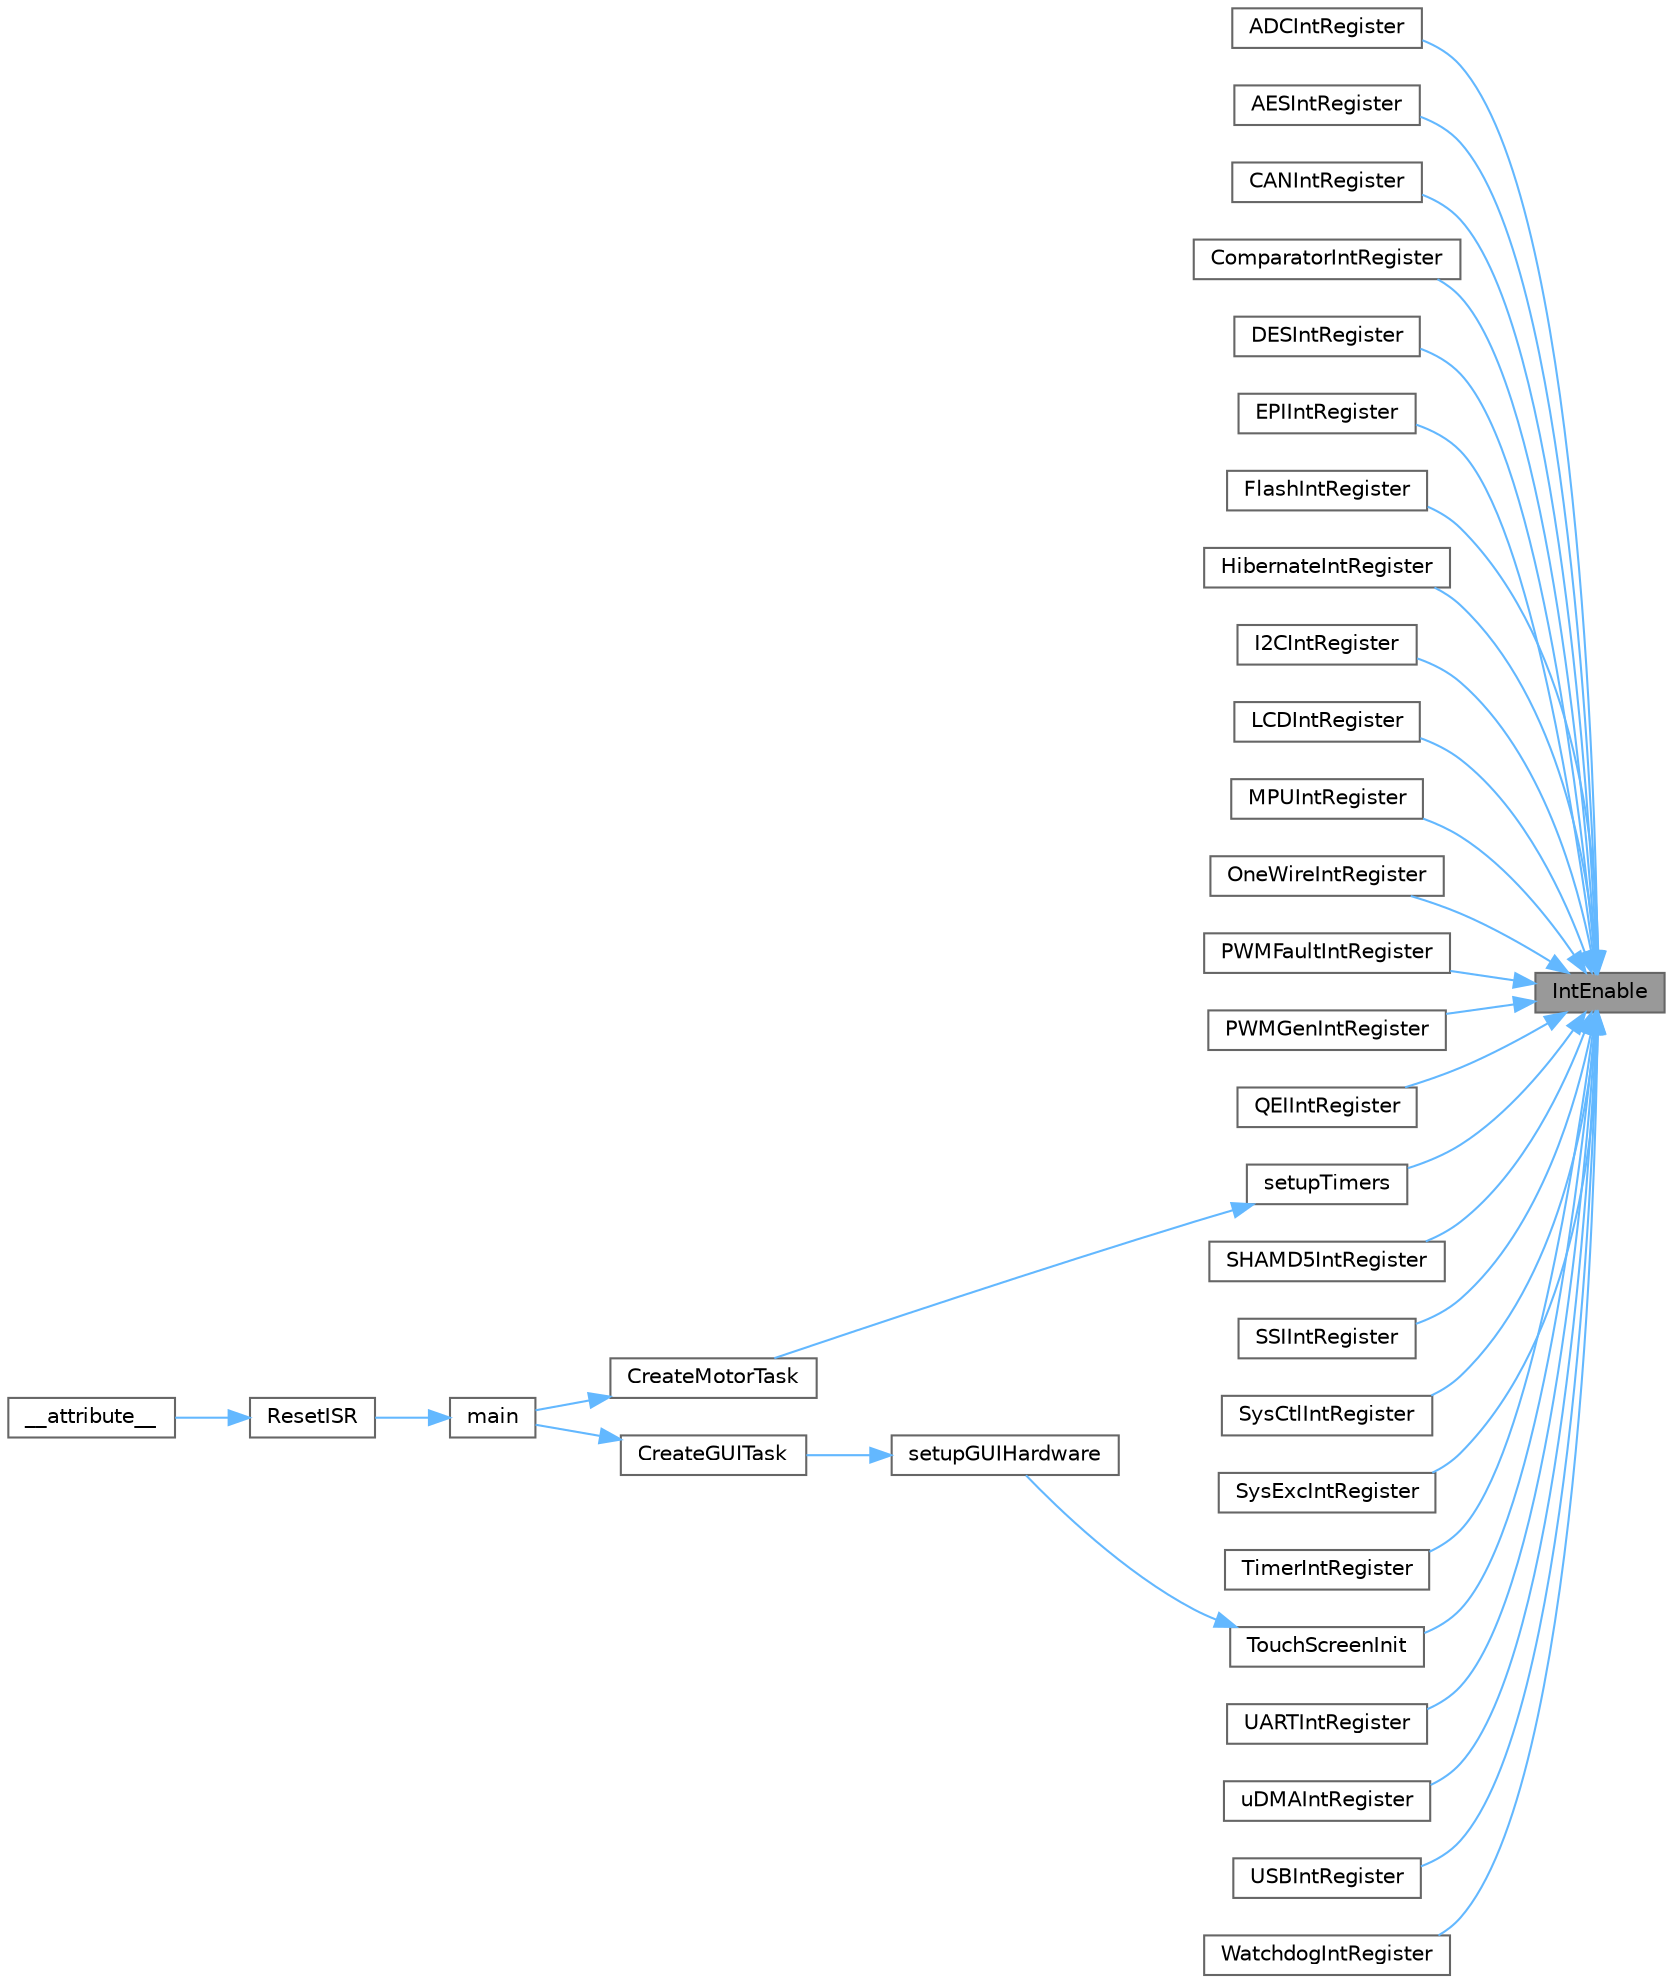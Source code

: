 digraph "IntEnable"
{
 // LATEX_PDF_SIZE
  bgcolor="transparent";
  edge [fontname=Helvetica,fontsize=10,labelfontname=Helvetica,labelfontsize=10];
  node [fontname=Helvetica,fontsize=10,shape=box,height=0.2,width=0.4];
  rankdir="RL";
  Node1 [id="Node000001",label="IntEnable",height=0.2,width=0.4,color="gray40", fillcolor="grey60", style="filled", fontcolor="black",tooltip=" "];
  Node1 -> Node2 [id="edge1_Node000001_Node000002",dir="back",color="steelblue1",style="solid",tooltip=" "];
  Node2 [id="Node000002",label="ADCIntRegister",height=0.2,width=0.4,color="grey40", fillcolor="white", style="filled",URL="$group__adc__api.html#gaf1483d72bc3c85d239b21eaa07d41e93",tooltip=" "];
  Node1 -> Node3 [id="edge2_Node000001_Node000003",dir="back",color="steelblue1",style="solid",tooltip=" "];
  Node3 [id="Node000003",label="AESIntRegister",height=0.2,width=0.4,color="grey40", fillcolor="white", style="filled",URL="$group__aes__api.html#ga99b80df7ba8623ba6203ff8d034dedbf",tooltip=" "];
  Node1 -> Node4 [id="edge3_Node000001_Node000004",dir="back",color="steelblue1",style="solid",tooltip=" "];
  Node4 [id="Node000004",label="CANIntRegister",height=0.2,width=0.4,color="grey40", fillcolor="white", style="filled",URL="$group__can__api.html#ga922cb343caeba31e3fff78a0e4d19d9b",tooltip=" "];
  Node1 -> Node5 [id="edge4_Node000001_Node000005",dir="back",color="steelblue1",style="solid",tooltip=" "];
  Node5 [id="Node000005",label="ComparatorIntRegister",height=0.2,width=0.4,color="grey40", fillcolor="white", style="filled",URL="$group__comp__api.html#gafcdc39f74f8e19ad43a7538610658052",tooltip=" "];
  Node1 -> Node6 [id="edge5_Node000001_Node000006",dir="back",color="steelblue1",style="solid",tooltip=" "];
  Node6 [id="Node000006",label="DESIntRegister",height=0.2,width=0.4,color="grey40", fillcolor="white", style="filled",URL="$group__des__api.html#ga6e60ca0b3f52903602f68d0cb6f11a9d",tooltip=" "];
  Node1 -> Node7 [id="edge6_Node000001_Node000007",dir="back",color="steelblue1",style="solid",tooltip=" "];
  Node7 [id="Node000007",label="EPIIntRegister",height=0.2,width=0.4,color="grey40", fillcolor="white", style="filled",URL="$group__epi__api.html#ga4b2d512849c4f92fc15196d62ff30bd2",tooltip=" "];
  Node1 -> Node8 [id="edge7_Node000001_Node000008",dir="back",color="steelblue1",style="solid",tooltip=" "];
  Node8 [id="Node000008",label="FlashIntRegister",height=0.2,width=0.4,color="grey40", fillcolor="white", style="filled",URL="$group__flash__api.html#gadc9618455a71ab80e02dd0139a30767b",tooltip=" "];
  Node1 -> Node9 [id="edge8_Node000001_Node000009",dir="back",color="steelblue1",style="solid",tooltip=" "];
  Node9 [id="Node000009",label="HibernateIntRegister",height=0.2,width=0.4,color="grey40", fillcolor="white", style="filled",URL="$group__hibernate__api.html#gaa9e238a3aca3b9977c285eecb8c40288",tooltip=" "];
  Node1 -> Node10 [id="edge9_Node000001_Node000010",dir="back",color="steelblue1",style="solid",tooltip=" "];
  Node10 [id="Node000010",label="I2CIntRegister",height=0.2,width=0.4,color="grey40", fillcolor="white", style="filled",URL="$group__i2c__api.html#ga0d2b0e0e18ba83c8307f8e1eeef05c0a",tooltip=" "];
  Node1 -> Node11 [id="edge10_Node000001_Node000011",dir="back",color="steelblue1",style="solid",tooltip=" "];
  Node11 [id="Node000011",label="LCDIntRegister",height=0.2,width=0.4,color="grey40", fillcolor="white", style="filled",URL="$group__lcd__api.html#gae412fc5b3e3629aa802702a03f4832ab",tooltip=" "];
  Node1 -> Node12 [id="edge11_Node000001_Node000012",dir="back",color="steelblue1",style="solid",tooltip=" "];
  Node12 [id="Node000012",label="MPUIntRegister",height=0.2,width=0.4,color="grey40", fillcolor="white", style="filled",URL="$group__mpu__api.html#ga5f391e2bed9919c3e98ee744d76a5a03",tooltip=" "];
  Node1 -> Node13 [id="edge12_Node000001_Node000013",dir="back",color="steelblue1",style="solid",tooltip=" "];
  Node13 [id="Node000013",label="OneWireIntRegister",height=0.2,width=0.4,color="grey40", fillcolor="white", style="filled",URL="$group__onewire__api.html#gad6704c62dba07a65d6bc5eb5a39a4174",tooltip=" "];
  Node1 -> Node14 [id="edge13_Node000001_Node000014",dir="back",color="steelblue1",style="solid",tooltip=" "];
  Node14 [id="Node000014",label="PWMFaultIntRegister",height=0.2,width=0.4,color="grey40", fillcolor="white", style="filled",URL="$group__pwm__api.html#gada200e22c312dd4015e26717821ffb39",tooltip=" "];
  Node1 -> Node15 [id="edge14_Node000001_Node000015",dir="back",color="steelblue1",style="solid",tooltip=" "];
  Node15 [id="Node000015",label="PWMGenIntRegister",height=0.2,width=0.4,color="grey40", fillcolor="white", style="filled",URL="$group__pwm__api.html#ga1bd27374e6dce2e1a2689166b79be9f6",tooltip=" "];
  Node1 -> Node16 [id="edge15_Node000001_Node000016",dir="back",color="steelblue1",style="solid",tooltip=" "];
  Node16 [id="Node000016",label="QEIIntRegister",height=0.2,width=0.4,color="grey40", fillcolor="white", style="filled",URL="$group__qei__api.html#gae3856bbcfbd6abe8e3b0ca7ff1462605",tooltip=" "];
  Node1 -> Node17 [id="edge16_Node000001_Node000017",dir="back",color="steelblue1",style="solid",tooltip=" "];
  Node17 [id="Node000017",label="setupTimers",height=0.2,width=0.4,color="grey40", fillcolor="white", style="filled",URL="$group__motor.html#gaf30c012c92bdd66716137298e1f7e198",tooltip="Configure Timer1 for RPM ramping control."];
  Node17 -> Node18 [id="edge17_Node000017_Node000018",dir="back",color="steelblue1",style="solid",tooltip=" "];
  Node18 [id="Node000018",label="CreateMotorTask",height=0.2,width=0.4,color="grey40", fillcolor="white", style="filled",URL="$group__motor.html#ga17acdc6905b68b45c67aa61fe958f688",tooltip="Create Motor Control Tasks."];
  Node18 -> Node19 [id="edge18_Node000018_Node000019",dir="back",color="steelblue1",style="solid",tooltip=" "];
  Node19 [id="Node000019",label="main",height=0.2,width=0.4,color="grey40", fillcolor="white", style="filled",URL="$main_8c.html#a840291bc02cba5474a4cb46a9b9566fe",tooltip="Starting function, that call the initialization functions."];
  Node19 -> Node20 [id="edge19_Node000019_Node000020",dir="back",color="steelblue1",style="solid",tooltip=" "];
  Node20 [id="Node000020",label="ResetISR",height=0.2,width=0.4,color="grey40", fillcolor="white", style="filled",URL="$startup__gcc_8c.html#a516ff8924be921fa3a1bb7754b1f5734",tooltip=" "];
  Node20 -> Node21 [id="edge20_Node000020_Node000021",dir="back",color="steelblue1",style="solid",tooltip=" "];
  Node21 [id="Node000021",label="__attribute__",height=0.2,width=0.4,color="grey40", fillcolor="white", style="filled",URL="$startup__gcc_8c.html#ac301d0df9e7ae88a8033eb61344b22c5",tooltip=" "];
  Node1 -> Node22 [id="edge21_Node000001_Node000022",dir="back",color="steelblue1",style="solid",tooltip=" "];
  Node22 [id="Node000022",label="SHAMD5IntRegister",height=0.2,width=0.4,color="grey40", fillcolor="white", style="filled",URL="$group__shamd5__api.html#ga8ee0bdcd3aa789319379904cad13696e",tooltip=" "];
  Node1 -> Node23 [id="edge22_Node000001_Node000023",dir="back",color="steelblue1",style="solid",tooltip=" "];
  Node23 [id="Node000023",label="SSIIntRegister",height=0.2,width=0.4,color="grey40", fillcolor="white", style="filled",URL="$group__ssi__api.html#gacdf1425d778fc513d2951759bd3d472b",tooltip=" "];
  Node1 -> Node24 [id="edge23_Node000001_Node000024",dir="back",color="steelblue1",style="solid",tooltip=" "];
  Node24 [id="Node000024",label="SysCtlIntRegister",height=0.2,width=0.4,color="grey40", fillcolor="white", style="filled",URL="$group__sysctl__api.html#gaad3caf3c0e7eddea266b7dc2fcb121c4",tooltip=" "];
  Node1 -> Node25 [id="edge24_Node000001_Node000025",dir="back",color="steelblue1",style="solid",tooltip=" "];
  Node25 [id="Node000025",label="SysExcIntRegister",height=0.2,width=0.4,color="grey40", fillcolor="white", style="filled",URL="$group__sysexc__api.html#ga8414d9d87050c988e37172dd37fcd512",tooltip=" "];
  Node1 -> Node26 [id="edge25_Node000001_Node000026",dir="back",color="steelblue1",style="solid",tooltip=" "];
  Node26 [id="Node000026",label="TimerIntRegister",height=0.2,width=0.4,color="grey40", fillcolor="white", style="filled",URL="$group__timer__api.html#ga7802775703f5b161bd39e8ef3858ce8d",tooltip=" "];
  Node1 -> Node27 [id="edge26_Node000001_Node000027",dir="back",color="steelblue1",style="solid",tooltip=" "];
  Node27 [id="Node000027",label="TouchScreenInit",height=0.2,width=0.4,color="grey40", fillcolor="white", style="filled",URL="$group__touch__api.html#gad1bbcdff4a7cd3810aab1ce950559506",tooltip=" "];
  Node27 -> Node28 [id="edge27_Node000027_Node000028",dir="back",color="steelblue1",style="solid",tooltip=" "];
  Node28 [id="Node000028",label="setupGUIHardware",height=0.2,width=0.4,color="grey40", fillcolor="white", style="filled",URL="$gui_8c.html#ab10d5e7d96297855a1976f6f11baa909",tooltip="Initializes the GUI hardware and display context."];
  Node28 -> Node29 [id="edge28_Node000028_Node000029",dir="back",color="steelblue1",style="solid",tooltip=" "];
  Node29 [id="Node000029",label="CreateGUITask",height=0.2,width=0.4,color="grey40", fillcolor="white", style="filled",URL="$gui_8c.html#ae4a47c23309c2130fe19568576a30e6f",tooltip="Creates the GUI task and initializes the display."];
  Node29 -> Node19 [id="edge29_Node000029_Node000019",dir="back",color="steelblue1",style="solid",tooltip=" "];
  Node1 -> Node30 [id="edge30_Node000001_Node000030",dir="back",color="steelblue1",style="solid",tooltip=" "];
  Node30 [id="Node000030",label="UARTIntRegister",height=0.2,width=0.4,color="grey40", fillcolor="white", style="filled",URL="$group__uart__api.html#ga29c627a9df14328949ba6db3e96af135",tooltip=" "];
  Node1 -> Node31 [id="edge31_Node000001_Node000031",dir="back",color="steelblue1",style="solid",tooltip=" "];
  Node31 [id="Node000031",label="uDMAIntRegister",height=0.2,width=0.4,color="grey40", fillcolor="white", style="filled",URL="$group__udma__api.html#ga38e714509554e38d29563bf7832f7098",tooltip=" "];
  Node1 -> Node32 [id="edge32_Node000001_Node000032",dir="back",color="steelblue1",style="solid",tooltip=" "];
  Node32 [id="Node000032",label="USBIntRegister",height=0.2,width=0.4,color="grey40", fillcolor="white", style="filled",URL="$group__usb__api.html#gaa8a3b5d7dd0c767873b1d42a5b40aa67",tooltip=" "];
  Node1 -> Node33 [id="edge33_Node000001_Node000033",dir="back",color="steelblue1",style="solid",tooltip=" "];
  Node33 [id="Node000033",label="WatchdogIntRegister",height=0.2,width=0.4,color="grey40", fillcolor="white", style="filled",URL="$group__watchdog__api.html#gad743a6df21f37bbea0e338cc8875f374",tooltip=" "];
}
